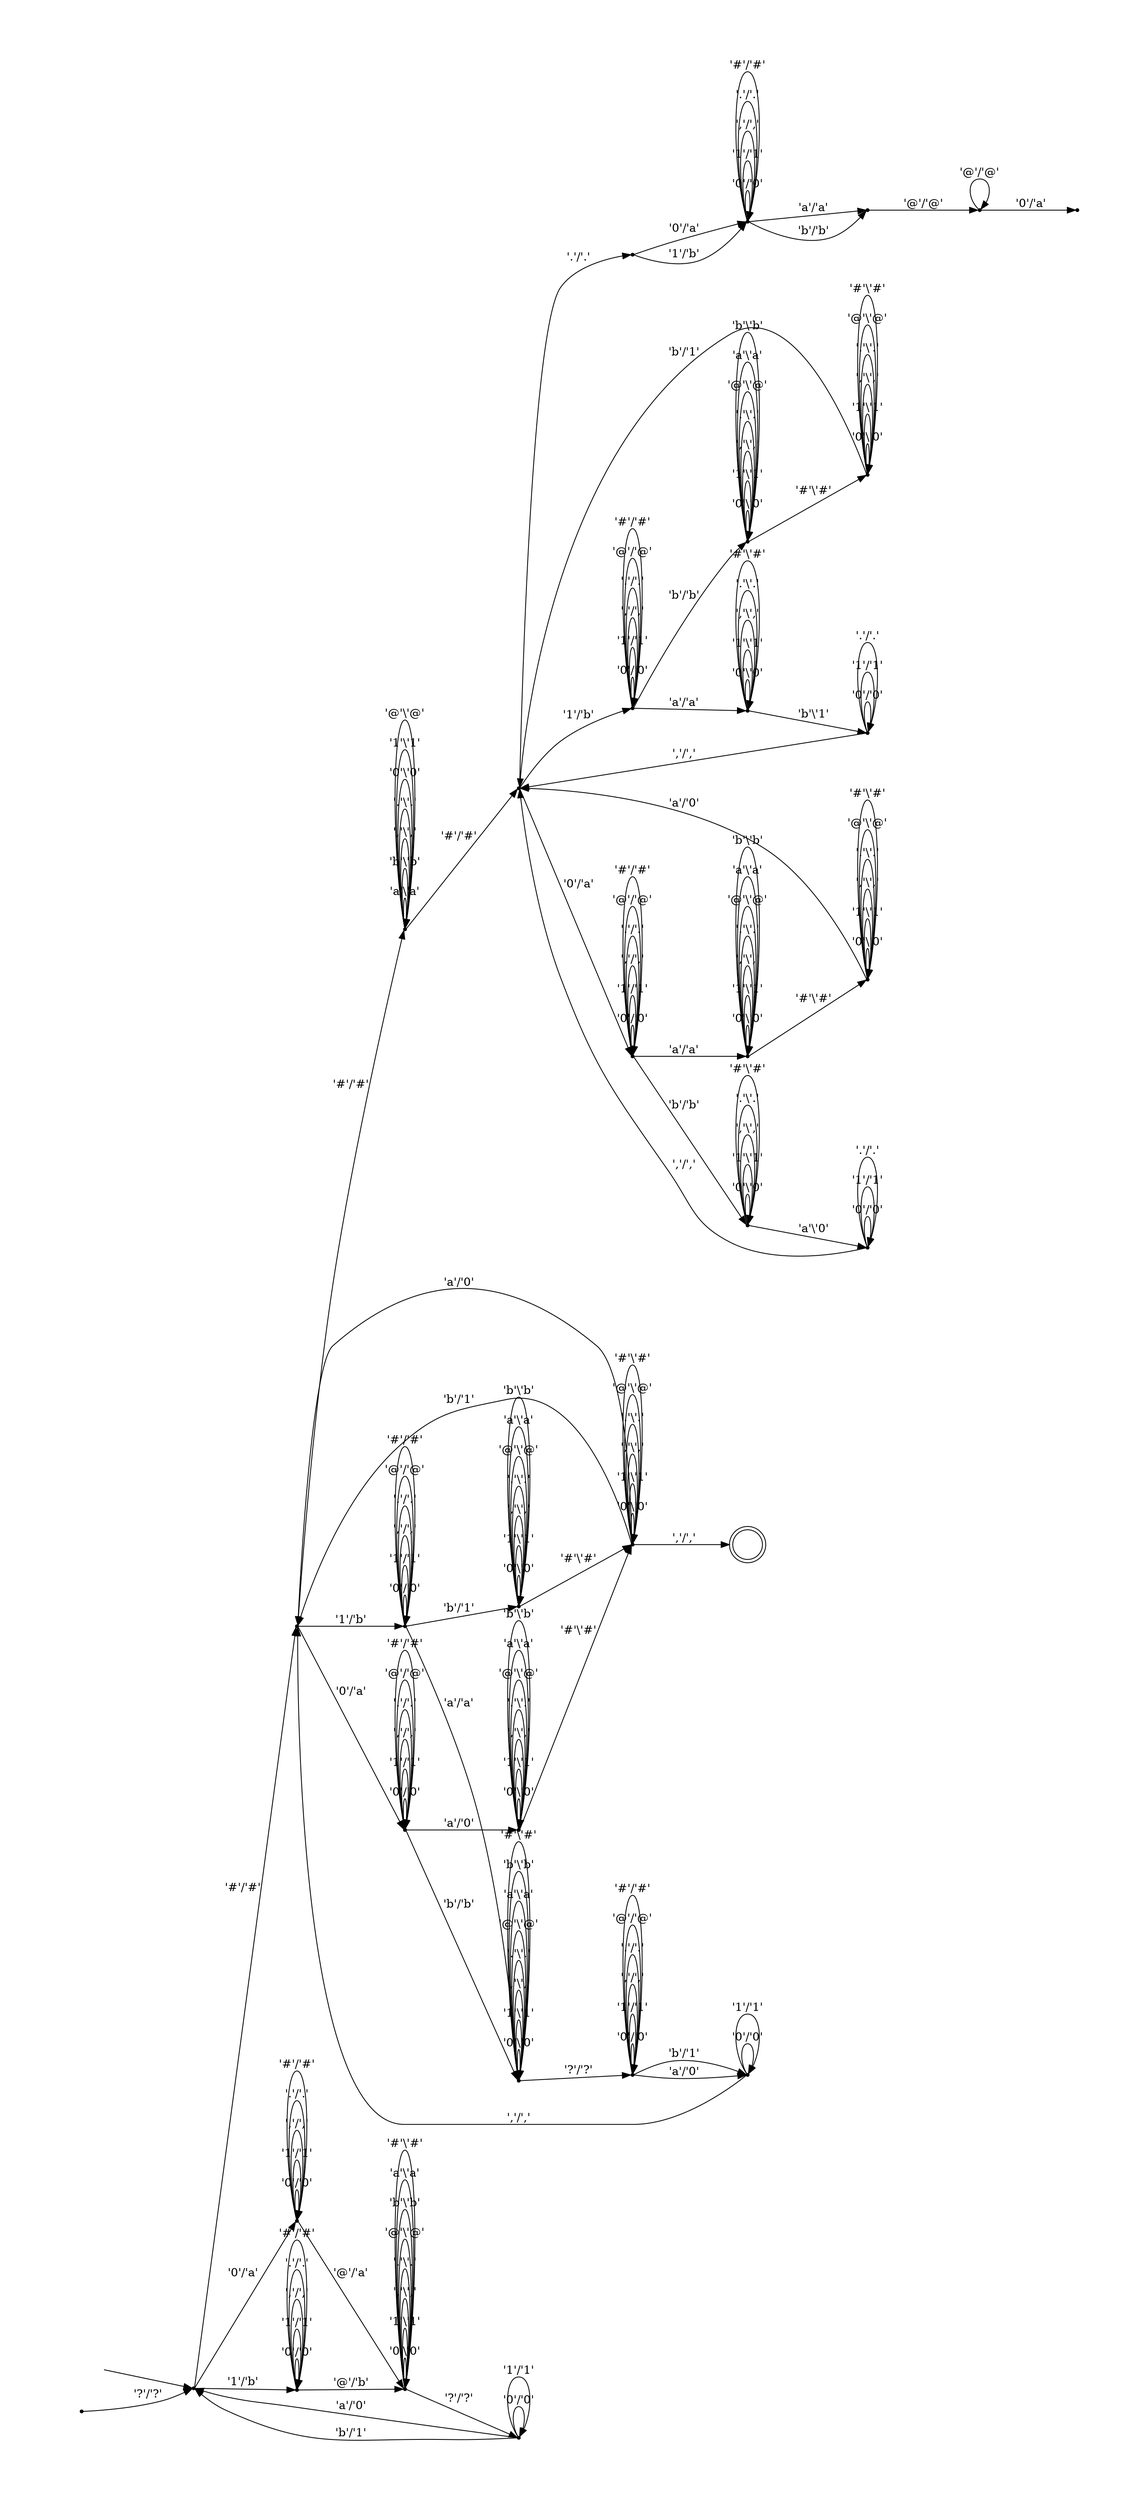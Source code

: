 digraph pda {
graph [pad="1", nodesep=".5", ranksep="1"];
rankdir = LR;
hidden [shape = plaintext, label = ""];
node [shape = doublecircle];
100 [label = ""];
node [shape = point];
hidden -> 1;
0 -> 1 [label = "'?'/'?'"];
1 -> 2 [label = "'0'/'a'"];
1 -> 3 [label = "'1'/'b'"];
1 -> 6 [label = "'#'/'#'"];
2 -> 2 [label = "'0'/'0'"];
2 -> 2 [label = "'1'/'1'"];
2 -> 2 [label = "','/','"];
2 -> 2 [label = "'.'/'.'"];
2 -> 2 [label = "'#'/'#'"];
3 -> 3 [label = "'0'/'0'"];
3 -> 3 [label = "'1'/'1'"];
3 -> 3 [label = "','/','"];
3 -> 3 [label = "'.'/'.'"];
3 -> 3 [label = "'#'/'#'"];
2 -> 4 [label = "'@'/'a'"];
3 -> 4 [label = "'@'/'b'"];
4 -> 4 [label = "'0'\\'0'"];
4 -> 4 [label = "'1'\\'1'"];
4 -> 4 [label = "','\\','"];
4 -> 4 [label = "'.'\\'.'"];
4 -> 4 [label = "'@'\\'@'"];
4 -> 4 [label = "'b'\\'b'"];
4 -> 4 [label = "'a'\\'a'"];
4 -> 4 [label = "'#'\\'#'"];
4 -> 5 [label = "'?'/'?'"];
5 -> 5 [label = "'0'/'0'"];
5 -> 5 [label = "'1'/'1'"];
5 -> 1 [label = "'a'/'0'"];
5 -> 1 [label = "'b'/'1'"];
6 -> 7 [label = "'0'/'a'"];
6 -> 9 [label = "'1'/'b'"];
6 -> 16 [label = "'#'/'#'"];
7 -> 7 [label = "'0'/'0'"];
7 -> 7 [label = "'1'/'1'"];
7 -> 7 [label = "','/','"];
7 -> 7 [label = "'.'/'.'"];
7 -> 7 [label = "'@'/'@'"];
7 -> 7 [label = "'#'/'#'"];
9 -> 9 [label = "'0'/'0'"];
9 -> 9 [label = "'1'/'1'"];
9 -> 9 [label = "','/','"];
9 -> 9 [label = "'.'/'.'"];
9 -> 9 [label = "'@'/'@'"];
9 -> 9 [label = "'#'/'#'"];
7 -> 10 [label = "'a'/'0'"];
9 -> 11 [label = "'b'/'1'"];
7 -> 13 [label = "'b'/'b'"];
9 -> 13 [label = "'a'/'a'"];
13 -> 13 [label = "'0'\\'0'"];
13 -> 13 [label = "'1'\\'1'"];
13 -> 13 [label = "','\\','"];
13 -> 13 [label = "'.'\\'.'"];
13 -> 13 [label = "'@'\\'@'"];
13 -> 13 [label = "'a'\\'a'"];
13 -> 13 [label = "'b'\\'b'"];
13 -> 13 [label = "'#'\\'#'"];
13 -> 14 [label = "'?'/'?'"];
14 -> 14 [label = "'0'/'0'"];
14 -> 14 [label = "'1'/'1'"];
14 -> 14 [label = "','/','"];
14 -> 14 [label = "'.'/'.'"];
14 -> 14 [label = "'@'/'@'"];
14 -> 14 [label = "'#'/'#'"];
14 -> 15 [label = "'a'/'0'"];
14 -> 15 [label = "'b'/'1'"];
15 -> 15 [label = "'0'/'0'"];
15 -> 15 [label = "'1'/'1'"];
15 -> 6 [label = "','/','"];
10 -> 10 [label = "'0'\\'0'"];
10 -> 10 [label = "'1'\\'1'"];
10 -> 10 [label = "','\\','"];
10 -> 10 [label = "'.'\\'.'"];
10 -> 10 [label = "'@'\\'@'"];
10 -> 10 [label = "'a'\\'a'"];
10 -> 10 [label = "'b'\\'b'"];
11 -> 11 [label = "'0'\\'0'"];
11 -> 11 [label = "'1'\\'1'"];
11 -> 11 [label = "','\\','"];
11 -> 11 [label = "'.'\\'.'"];
11 -> 11 [label = "'@'\\'@'"];
11 -> 11 [label = "'a'\\'a'"];
11 -> 11 [label = "'b'\\'b'"];
10 -> 12 [label = "'#'\\'#'"];
11 -> 12 [label = "'#'\\'#'"];
12 -> 12 [label = "'0'\\'0'"];
12 -> 12 [label = "'1'\\'1'"];
12 -> 12 [label = "','\\','"];
12 -> 12 [label = "'.'\\'.'"];
12 -> 12 [label = "'@'\\'@'"];
12 -> 12 [label = "'#'\\'#'"];
12 -> 6 [label = "'a'/'0'"];
12 -> 6 [label = "'b'/'1'"];
12 -> 100 [label = "','/','"];
16 -> 16 [label = "'a'\\'a'"];
16 -> 16 [label = "'b'\\'b'"];
16 -> 16 [label = "','\\','"];
16 -> 16 [label = "'.'\\'.'"];
16 -> 16 [label = "'0'\\'0'"];
16 -> 16 [label = "'1'\\'1'"];
16 -> 16 [label = "'@'\\'@'"];
16 -> 17 [label = "'#'/'#'"];
17 -> 18 [label = "'0'/'a'"];
17 -> 20 [label = "'1'/'b'"];
17 -> 25 [label = "'.'/'.'"];
18 -> 18 [label = "'0'/'0'"];
18 -> 18 [label = "'1'/'1'"];
18 -> 18 [label = "','/','"];
18 -> 18 [label = "'.'/'.'"];
18 -> 18 [label = "'@'/'@'"];
18 -> 18 [label = "'#'/'#'"];
20 -> 20 [label = "'0'/'0'"];
20 -> 20 [label = "'1'/'1'"];
20 -> 20 [label = "','/','"];
20 -> 20 [label = "'.'/'.'"];
20 -> 20 [label = "'@'/'@'"];
20 -> 20 [label = "'#'/'#'"];
18 -> 21 [label = "'a'/'a'"];
20 -> 22 [label = "'b'/'b'"];
21 -> 21 [label = "'0'\\'0'"];
21 -> 21 [label = "'1'\\'1'"];
21 -> 21 [label = "','\\','"];
21 -> 21 [label = "'.'\\'.'"];
21 -> 21 [label = "'@'\\'@'"];
21 -> 21 [label = "'a'\\'a'"];
21 -> 21 [label = "'b'\\'b'"];
22 -> 22 [label = "'0'\\'0'"];
22 -> 22 [label = "'1'\\'1'"];
22 -> 22 [label = "','\\','"];
22 -> 22 [label = "'.'\\'.'"];
22 -> 22 [label = "'@'\\'@'"];
22 -> 22 [label = "'a'\\'a'"];
22 -> 22 [label = "'b'\\'b'"];
21 -> 23 [label = "'#'\\'#'"];
22 -> 24 [label = "'#'\\'#'"];
23 -> 23 [label = "'0'\\'0'"];
23 -> 23 [label = "'1'\\'1'"];
23 -> 23 [label = "','\\','"];
23 -> 23 [label = "'.'\\'.'"];
23 -> 23 [label = "'@'\\'@'"];
23 -> 23 [label = "'#'\\'#'"];
24 -> 24 [label = "'0'\\'0'"];
24 -> 24 [label = "'1'\\'1'"];
24 -> 24 [label = "','\\','"];
24 -> 24 [label = "'.'\\'.'"];
24 -> 24 [label = "'@'\\'@'"];
24 -> 24 [label = "'#'\\'#'"];
23 -> 17 [label = "'a'/'0'"];
24 -> 17 [label = "'b'/'1'"];
25 -> 26 [label = "'0'/'a'"];
25 -> 26 [label = "'1'/'b'"];
26 -> 26 [label = "'0'/'0'"];
26 -> 26 [label = "'1'/'1'"];
26 -> 26 [label = "','/','"];
26 -> 26 [label = "'.'/'.'"];
26 -> 26 [label = "'#'/'#'"];
26 -> 27 [label = "'a'/'a'"];
26 -> 27 [label = "'b'/'b'"];
27 -> 28 [label = "'@'/'@'"];
28 -> 28 [label = "'@'/'@'"];
28 -> 29 [label = "'0'/'a'"];
18 -> 30 [label = "'b'/'b'"];
30 -> 30 [label = "'0'\\'0'"];
30 -> 30 [label = "'1'\\'1'"];
30 -> 30 [label = "','\\','"];
30 -> 30 [label = "'.'\\'.'"];
30 -> 30 [label = "'#'\\'#'"];
30 -> 31 [label = "'a'\\'0'"];
31 -> 31 [label = "'0'/'0'"];
31 -> 31 [label = "'1'/'1'"];
31 -> 31 [label = "'.'/'.'"];
31 -> 17 [label = "','/','"];
20 -> 32 [label = "'a'/'a'"];
32 -> 32 [label = "'0'\\'0'"];
32 -> 32 [label = "'1'\\'1'"];
32 -> 32 [label = "','\\','"];
32 -> 32 [label = "'.'\\'.'"];
32 -> 32 [label = "'#'\\'#'"];
32 -> 33 [label = "'b'\\'1'"];
33 -> 33 [label = "'0'/'0'"];
33 -> 33 [label = "'1'/'1'"];
33 -> 33 [label = "'.'/'.'"];
33 -> 17 [label = "','/','"];
}
